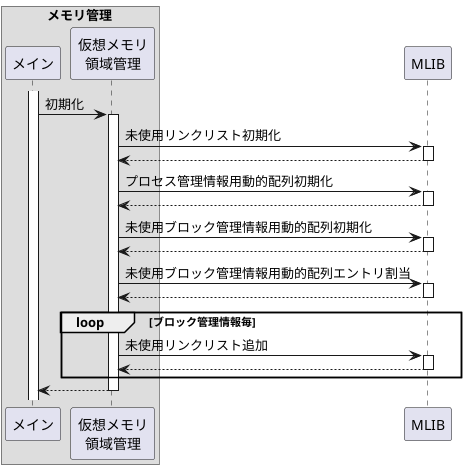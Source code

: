 @startuml

box "メモリ管理"
    participant "メイン"               as main
    participant "仮想メモリ\n領域管理" as virt
end box
participant "MLIB" as mlib

activate main

main -> virt: 初期化
activate virt

virt -> mlib: 未使用リンクリスト初期化
activate mlib
virt <-- mlib:
deactivate mlib

virt -> mlib: プロセス管理情報用動的配列初期化
activate mlib
virt <-- mlib:
deactivate mlib

virt -> mlib: 未使用ブロック管理情報用動的配列初期化
activate mlib
virt <-- mlib:
deactivate mlib

virt -> mlib: 未使用ブロック管理情報用動的配列エントリ割当
activate mlib
virt <-- mlib:
deactivate mlib

loop ブロック管理情報毎
    virt -> mlib: 未使用リンクリスト追加
    activate mlib
    virt <-- mlib:
    deactivate mlib
end loop

main <-- virt:
deactivate virt

@enduml
